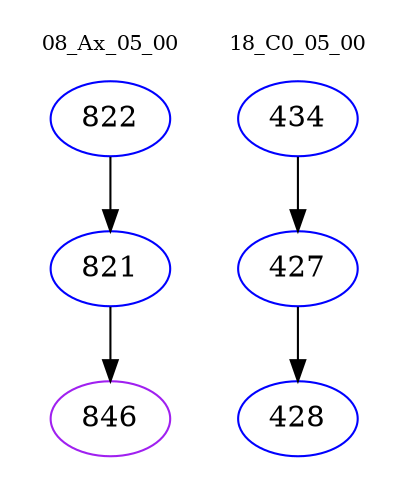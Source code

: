digraph{
subgraph cluster_0 {
color = white
label = "08_Ax_05_00";
fontsize=10;
T0_822 [label="822", color="blue"]
T0_822 -> T0_821 [color="black"]
T0_821 [label="821", color="blue"]
T0_821 -> T0_846 [color="black"]
T0_846 [label="846", color="purple"]
}
subgraph cluster_1 {
color = white
label = "18_C0_05_00";
fontsize=10;
T1_434 [label="434", color="blue"]
T1_434 -> T1_427 [color="black"]
T1_427 [label="427", color="blue"]
T1_427 -> T1_428 [color="black"]
T1_428 [label="428", color="blue"]
}
}
